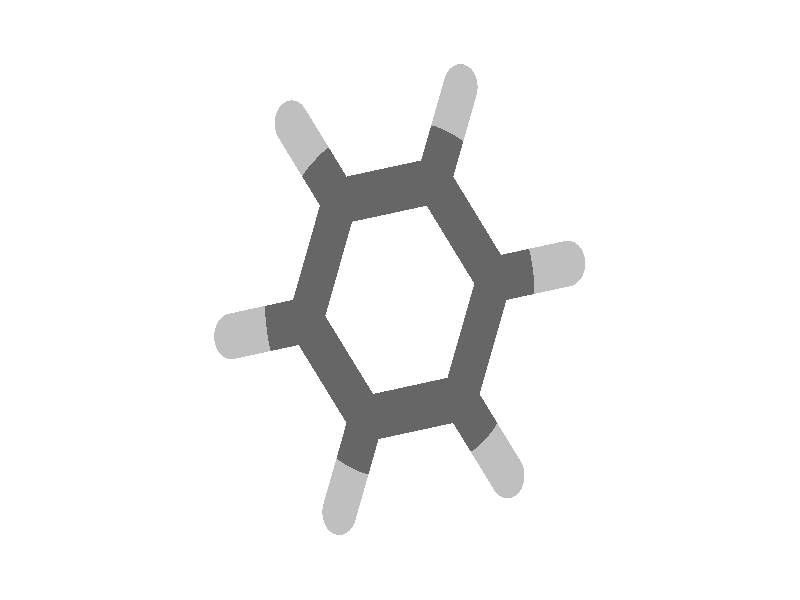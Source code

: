 
global_settings {ambient_light rgb <0.200000002980232, 0.200000002980232, 0.200000002980232> 
				 max_trace_level 15} 

background {color rgb <1,1,1>}

camera {
	perspective
	location <0.0, 0.0, -16.0>  
	right <0.53616984737649, 0.843301580900614, -0.0369369518882763> * 1.77777777777778
	angle 40
	up <0.843582929576705, -0.533775428224727, 0.058750601276018>
	look_at <-1.01,0.45,0.0> }

light_source {
	<37.3852768468266, 8.49194382559059, -35.1313725898865>
	color rgb <1, 1, 1>
	fade_distance 71.2594330712784
	fade_power 0
	parallel
	point_at <-37.3852768468266, -8.49194382559059, 35.1313725898865>}

light_source {
	<5.2253807423533, -36.2337908258371, 20.2900381487961>
	color rgb <0.300000011920929, 0.300000011920929, 0.300000011920929>
	fade_distance 71.2594330712784
	fade_power 0
	parallel
	point_at <-5.2253807423533, 36.2337908258371, -20.2900381487961>}

#default {finish {ambient .8 diffuse 1 specular 1 roughness .005 metallic 0.5}}

#macro Atom(pos, col, rad)
sphere {
   pos, rad 
   pigment { color rgbt col}}
#end

#macro Bond(beginAtom, endAtom, col, rad)
cylinder {
   beginAtom, endAtom, rad
   pigment { color rgbt col}}
#end

union {
Atom(<-2.58211,-1.47279,-0.00682>, <0.75,0.75,0.75>, 0.25)
Atom(<-1.8888,-0.62561,-0.00377>, <0.4,0.4,0.4>, 0.25)
Atom(<-2.37841,0.67404,-0.08436>, <0.4,0.4,0.4>, 0.25)
Atom(<-3.45687,0.84974,-0.15086>, <0.75,0.75,0.75>, 0.25)
Atom(<-1.49741,1.75065,-0.08056>, <0.4,0.4,0.4>, 0.25)
Atom(<-1.88267,2.77335,-0.14406>, <0.75,0.75,0.75>, 0.25)
Atom(<-0.12685,1.52775,0.00386>, <0.4,0.4,0.4>, 0.25)
Atom(<0.56638,2.37494,0.00685>, <0.75,0.75,0.75>, 0.25)
Atom(<0.36272,0.22811,0.0844>, <0.4,0.4,0.4>, 0.25)
Atom(<1.44121,0.0527,0.15071>, <0.75,0.75,0.75>, 0.25)
Atom(<-0.51824,-0.84852,0.08061>, <0.4,0.4,0.4>, 0.25)
Atom(<-0.13304,-1.87121,0.14399>, <0.75,0.75,0.75>, 0.25)
Bond(<-2.58211,-1.47279,-0.00682>, <-2.235455,-1.0492,-0.005294999999999999>, <0.75,0.75,0.75>, 0.25)
Bond(<-1.8888,-0.62561,-0.00377>, <-2.235455,-1.0492,-0.005294999999999999>, <0.4,0.4,0.4>, 0.25)
Bond(<-1.8888,-0.62561,-0.00377>, <-2.133605,0.024214999999999987,-0.044065>, <0.4,0.4,0.4>, 0.25)
Bond(<-2.37841,0.67404,-0.08436>, <-2.133605,0.024214999999999987,-0.044065>, <0.4,0.4,0.4>, 0.25)
Bond(<-1.8888,-0.62561,-0.00377>, <-1.2035200000000001,-0.7370650000000001,0.03842>, <0.4,0.4,0.4>, 0.25)
Bond(<-0.51824,-0.84852,0.08061>, <-1.2035200000000001,-0.7370650000000001,0.03842>, <0.4,0.4,0.4>, 0.25)
Bond(<-2.37841,0.67404,-0.08436>, <-2.91764,0.76189,-0.11760999999999999>, <0.4,0.4,0.4>, 0.25)
Bond(<-3.45687,0.84974,-0.15086>, <-2.91764,0.76189,-0.11760999999999999>, <0.75,0.75,0.75>, 0.25)
Bond(<-2.37841,0.67404,-0.08436>, <-1.93791,1.212345,-0.08246>, <0.4,0.4,0.4>, 0.25)
Bond(<-1.49741,1.75065,-0.08056>, <-1.93791,1.212345,-0.08246>, <0.4,0.4,0.4>, 0.25)
Bond(<-1.49741,1.75065,-0.08056>, <-1.69004,2.262,-0.11231>, <0.4,0.4,0.4>, 0.25)
Bond(<-1.88267,2.77335,-0.14406>, <-1.69004,2.262,-0.11231>, <0.75,0.75,0.75>, 0.25)
Bond(<-1.49741,1.75065,-0.08056>, <-0.81213,1.6392,-0.03835>, <0.4,0.4,0.4>, 0.25)
Bond(<-0.12685,1.52775,0.00386>, <-0.81213,1.6392,-0.03835>, <0.4,0.4,0.4>, 0.25)
Bond(<-0.12685,1.52775,0.00386>, <0.219765,1.9513449999999999,0.005355>, <0.4,0.4,0.4>, 0.25)
Bond(<0.56638,2.37494,0.00685>, <0.219765,1.9513449999999999,0.005355>, <0.75,0.75,0.75>, 0.25)
Bond(<-0.12685,1.52775,0.00386>, <0.11793500000000001,0.87793,0.04413>, <0.4,0.4,0.4>, 0.25)
Bond(<0.36272,0.22811,0.0844>, <0.11793500000000001,0.87793,0.04413>, <0.4,0.4,0.4>, 0.25)
Bond(<0.36272,0.22811,0.0844>, <0.901965,0.140405,0.117555>, <0.4,0.4,0.4>, 0.25)
Bond(<1.44121,0.0527,0.15071>, <0.901965,0.140405,0.117555>, <0.75,0.75,0.75>, 0.25)
Bond(<0.36272,0.22811,0.0844>, <-0.07776000000000005,-0.31020500000000006,0.082505>, <0.4,0.4,0.4>, 0.25)
Bond(<-0.51824,-0.84852,0.08061>, <-0.07776000000000005,-0.31020500000000006,0.082505>, <0.4,0.4,0.4>, 0.25)
Bond(<-0.51824,-0.84852,0.08061>, <-1.2035200000000001,-0.7370650000000001,0.038419999999999996>, <0.4,0.4,0.4>, 0.25)
Bond(<-1.8888,-0.62561,-0.00377>, <-1.2035200000000001,-0.7370650000000001,0.038419999999999996>, <0.4,0.4,0.4>, 0.25)
Bond(<-0.51824,-0.84852,0.08061>, <-0.07776,-0.31020499999999995,0.082505>, <0.4,0.4,0.4>, 0.25)
Bond(<0.36272,0.22811,0.0844>, <-0.07776,-0.31020499999999995,0.082505>, <0.4,0.4,0.4>, 0.25)
Bond(<-0.51824,-0.84852,0.08061>, <-0.32564000000000004,-1.359865,0.11230000000000001>, <0.4,0.4,0.4>, 0.25)
Bond(<-0.13304,-1.87121,0.14399>, <-0.32564000000000004,-1.359865,0.11230000000000001>, <0.75,0.75,0.75>, 0.25)
Bond(<-0.13304,-1.87121,0.14399>, <-0.32564000000000004,-1.359865,0.11230000000000001>, <0.75,0.75,0.75>, 0.25)
Bond(<-0.51824,-0.84852,0.08061>, <-0.32564000000000004,-1.359865,0.11230000000000001>, <0.4,0.4,0.4>, 0.25)

}